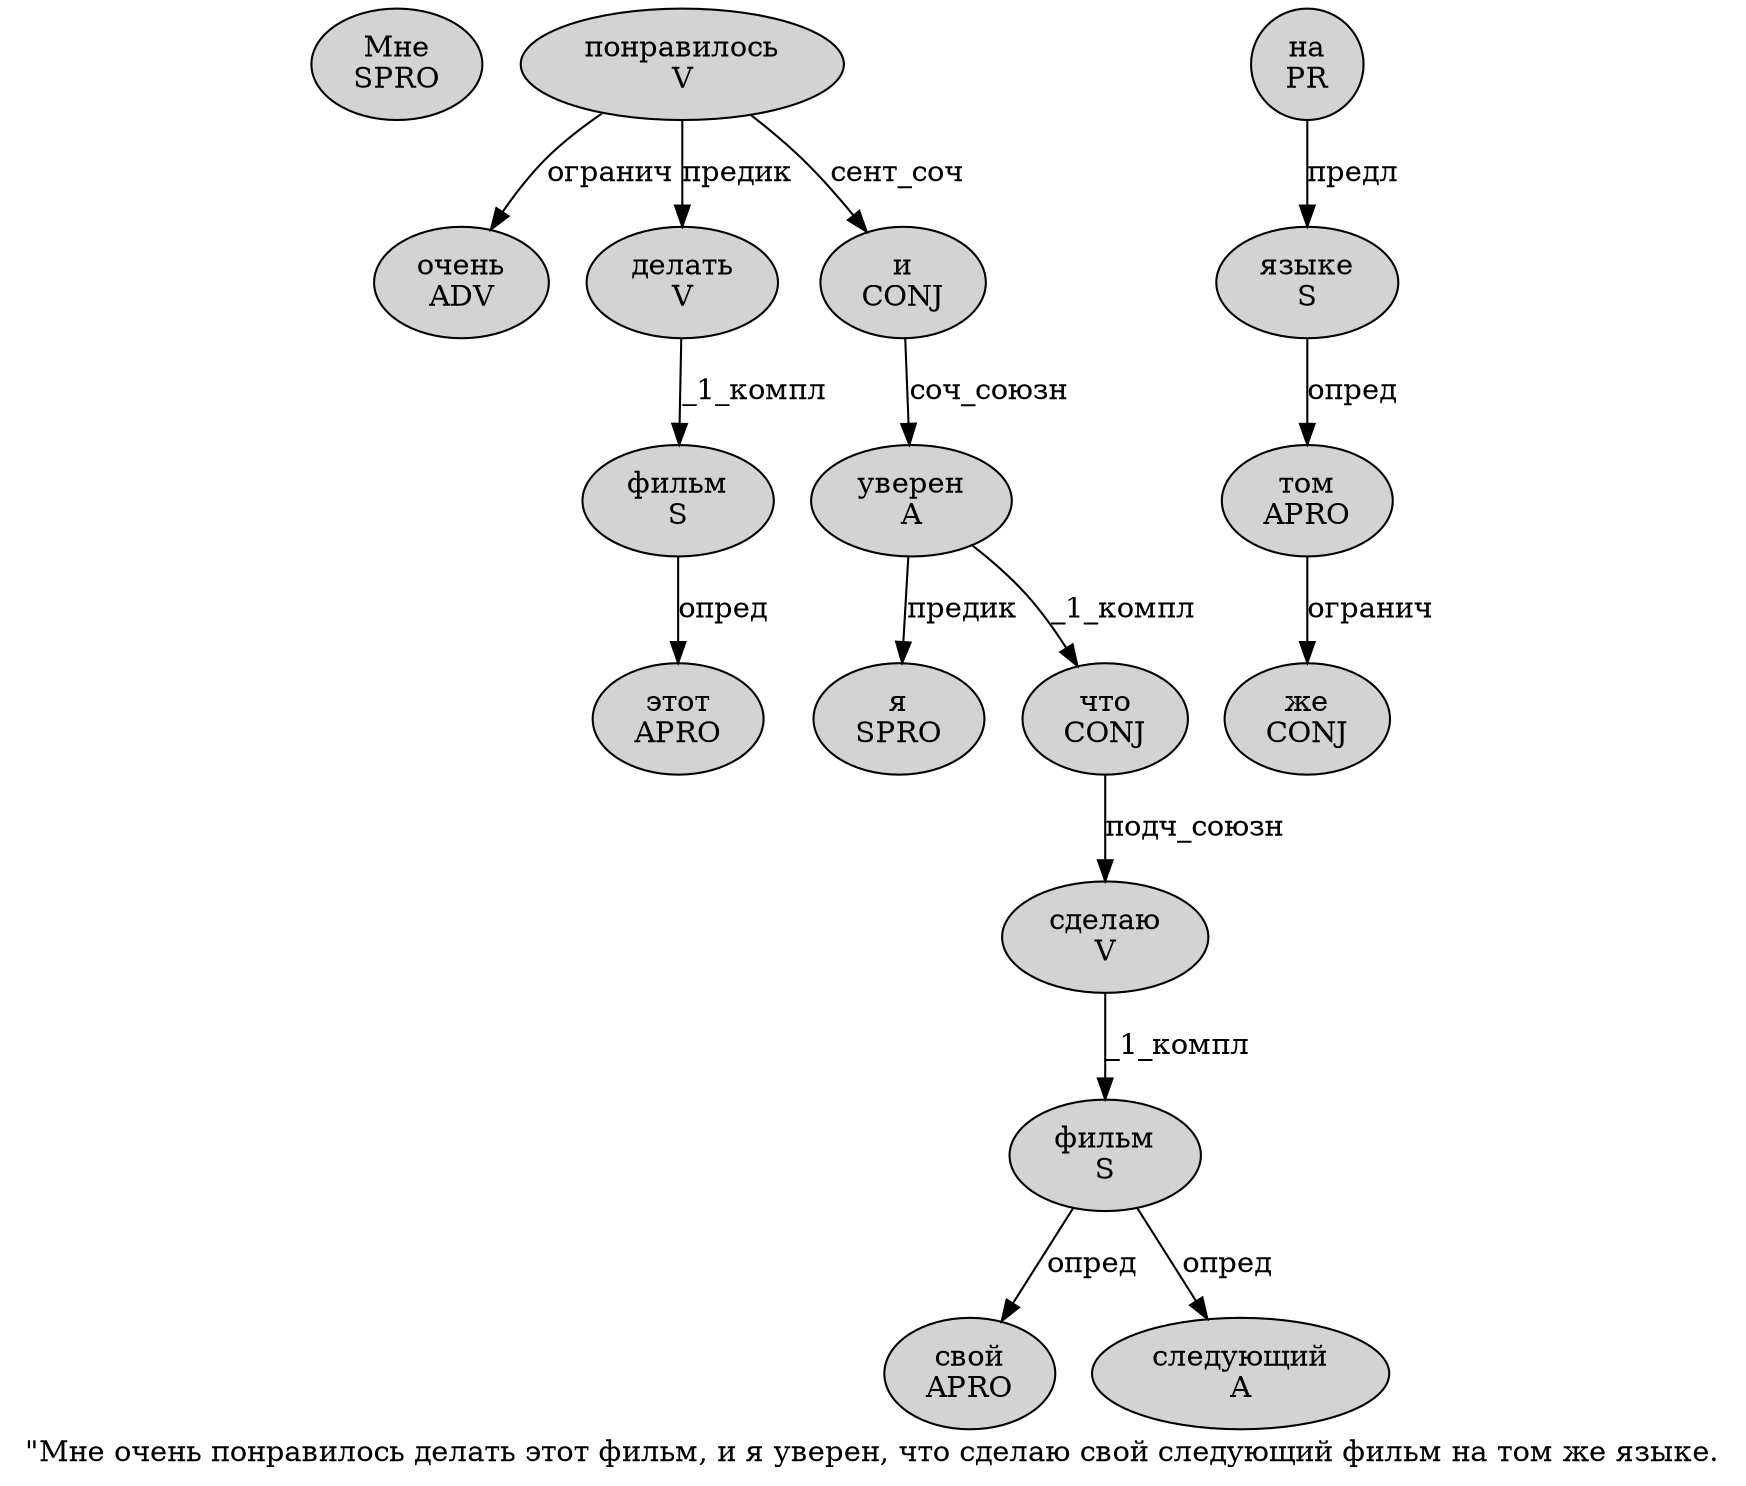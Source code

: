 digraph SENTENCE_1163 {
	graph [label="\"Мне очень понравилось делать этот фильм, и я уверен, что сделаю свой следующий фильм на том же языке."]
	node [style=filled]
		1 [label="Мне
SPRO" color="" fillcolor=lightgray penwidth=1 shape=ellipse]
		2 [label="очень
ADV" color="" fillcolor=lightgray penwidth=1 shape=ellipse]
		3 [label="понравилось
V" color="" fillcolor=lightgray penwidth=1 shape=ellipse]
		4 [label="делать
V" color="" fillcolor=lightgray penwidth=1 shape=ellipse]
		5 [label="этот
APRO" color="" fillcolor=lightgray penwidth=1 shape=ellipse]
		6 [label="фильм
S" color="" fillcolor=lightgray penwidth=1 shape=ellipse]
		8 [label="и
CONJ" color="" fillcolor=lightgray penwidth=1 shape=ellipse]
		9 [label="я
SPRO" color="" fillcolor=lightgray penwidth=1 shape=ellipse]
		10 [label="уверен
A" color="" fillcolor=lightgray penwidth=1 shape=ellipse]
		12 [label="что
CONJ" color="" fillcolor=lightgray penwidth=1 shape=ellipse]
		13 [label="сделаю
V" color="" fillcolor=lightgray penwidth=1 shape=ellipse]
		14 [label="свой
APRO" color="" fillcolor=lightgray penwidth=1 shape=ellipse]
		15 [label="следующий
A" color="" fillcolor=lightgray penwidth=1 shape=ellipse]
		16 [label="фильм
S" color="" fillcolor=lightgray penwidth=1 shape=ellipse]
		17 [label="на
PR" color="" fillcolor=lightgray penwidth=1 shape=ellipse]
		18 [label="том
APRO" color="" fillcolor=lightgray penwidth=1 shape=ellipse]
		19 [label="же
CONJ" color="" fillcolor=lightgray penwidth=1 shape=ellipse]
		20 [label="языке
S" color="" fillcolor=lightgray penwidth=1 shape=ellipse]
			13 -> 16 [label="_1_компл"]
			6 -> 5 [label="опред"]
			8 -> 10 [label="соч_союзн"]
			18 -> 19 [label="огранич"]
			16 -> 14 [label="опред"]
			16 -> 15 [label="опред"]
			10 -> 9 [label="предик"]
			10 -> 12 [label="_1_компл"]
			4 -> 6 [label="_1_компл"]
			3 -> 2 [label="огранич"]
			3 -> 4 [label="предик"]
			3 -> 8 [label="сент_соч"]
			17 -> 20 [label="предл"]
			12 -> 13 [label="подч_союзн"]
			20 -> 18 [label="опред"]
}